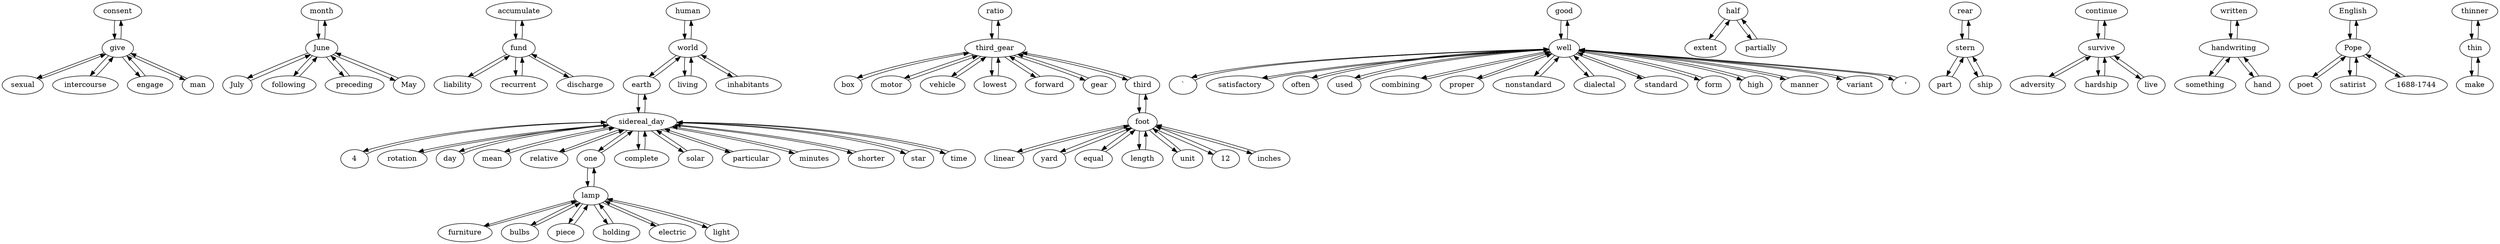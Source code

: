 strict digraph  {
consent;
month;
accumulate;
human;
earth;
ratio;
4;
good;
liability;
half;
foot;
world;
rotation;
day;
rear;
furniture;
"`";
continue;
adversity;
mean;
satisfactory;
often;
relative;
used;
combining;
proper;
sexual;
nonstandard;
linear;
living;
intercourse;
written;
July;
dialectal;
hardship;
standard;
extent;
English;
box;
engage;
yard;
equal;
length;
thinner;
one;
motor;
stern;
unit;
bulbs;
third_gear;
June;
live;
vehicle;
poet;
survive;
lowest;
complete;
form;
forward;
part;
solar;
particular;
partially;
12;
Pope;
thin;
following;
handwriting;
piece;
minutes;
something;
give;
high;
manner;
ship;
gear;
inches;
inhabitants;
make;
recurrent;
shorter;
lamp;
holding;
satirist;
"1688-1744";
star;
electric;
preceding;
variant;
hand;
discharge;
sidereal_day;
man;
"'";
third;
fund;
light;
well;
May;
time;
consent -> give;
month -> June;
accumulate -> fund;
human -> world;
earth -> world;
earth -> sidereal_day;
ratio -> third_gear;
4 -> sidereal_day;
good -> well;
liability -> fund;
half -> partially;
half -> extent;
foot -> 12;
foot -> yard;
foot -> linear;
foot -> inches;
foot -> third;
foot -> equal;
foot -> length;
foot -> unit;
world -> inhabitants;
world -> earth;
world -> human;
world -> living;
rotation -> sidereal_day;
day -> sidereal_day;
rear -> stern;
furniture -> lamp;
"`" -> well;
continue -> survive;
adversity -> survive;
mean -> sidereal_day;
satisfactory -> well;
often -> well;
relative -> sidereal_day;
used -> well;
combining -> well;
proper -> well;
sexual -> give;
nonstandard -> well;
linear -> foot;
living -> world;
intercourse -> give;
written -> handwriting;
July -> June;
dialectal -> well;
hardship -> survive;
standard -> well;
extent -> half;
English -> Pope;
box -> third_gear;
engage -> give;
yard -> foot;
equal -> foot;
length -> foot;
thinner -> thin;
one -> lamp;
one -> sidereal_day;
motor -> third_gear;
stern -> ship;
stern -> part;
stern -> rear;
unit -> foot;
bulbs -> lamp;
third_gear -> box;
third_gear -> lowest;
third_gear -> ratio;
third_gear -> gear;
third_gear -> third;
third_gear -> motor;
third_gear -> vehicle;
third_gear -> forward;
June -> following;
June -> May;
June -> July;
June -> preceding;
June -> month;
live -> survive;
vehicle -> third_gear;
poet -> Pope;
survive -> live;
survive -> continue;
survive -> hardship;
survive -> adversity;
lowest -> third_gear;
complete -> sidereal_day;
form -> well;
forward -> third_gear;
part -> stern;
solar -> sidereal_day;
particular -> sidereal_day;
partially -> half;
12 -> foot;
Pope -> poet;
Pope -> "1688-1744";
Pope -> satirist;
Pope -> English;
thin -> make;
thin -> thinner;
following -> June;
handwriting -> written;
handwriting -> something;
handwriting -> hand;
piece -> lamp;
minutes -> sidereal_day;
something -> handwriting;
give -> consent;
give -> engage;
give -> sexual;
give -> intercourse;
give -> man;
high -> well;
manner -> well;
ship -> stern;
gear -> third_gear;
inches -> foot;
inhabitants -> world;
make -> thin;
recurrent -> fund;
shorter -> sidereal_day;
lamp -> bulbs;
lamp -> electric;
lamp -> light;
lamp -> one;
lamp -> holding;
lamp -> piece;
lamp -> furniture;
holding -> lamp;
satirist -> Pope;
"1688-1744" -> Pope;
star -> sidereal_day;
electric -> lamp;
preceding -> June;
variant -> well;
hand -> handwriting;
discharge -> fund;
sidereal_day -> shorter;
sidereal_day -> star;
sidereal_day -> complete;
sidereal_day -> time;
sidereal_day -> one;
sidereal_day -> relative;
sidereal_day -> 4;
sidereal_day -> solar;
sidereal_day -> particular;
sidereal_day -> earth;
sidereal_day -> rotation;
sidereal_day -> minutes;
sidereal_day -> day;
sidereal_day -> mean;
man -> give;
"'" -> well;
third -> foot;
third -> third_gear;
fund -> liability;
fund -> accumulate;
fund -> discharge;
fund -> recurrent;
light -> lamp;
well -> "`";
well -> satisfactory;
well -> good;
well -> often;
well -> form;
well -> variant;
well -> standard;
well -> high;
well -> "'";
well -> used;
well -> manner;
well -> combining;
well -> proper;
well -> dialectal;
well -> nonstandard;
May -> June;
time -> sidereal_day;
}
